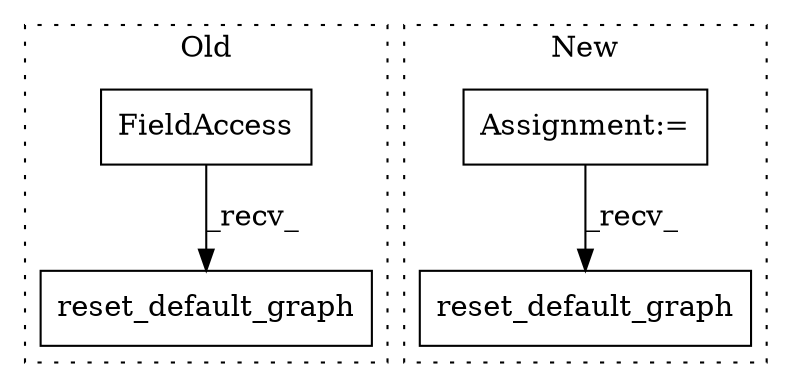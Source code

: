 digraph G {
subgraph cluster0 {
1 [label="reset_default_graph" a="32" s="5898" l="21" shape="box"];
3 [label="FieldAccess" a="22" s="5877" l="10" shape="box"];
label = "Old";
style="dotted";
}
subgraph cluster1 {
2 [label="reset_default_graph" a="32" s="6169" l="21" shape="box"];
4 [label="Assignment:=" a="7" s="6135" l="3" shape="box"];
label = "New";
style="dotted";
}
3 -> 1 [label="_recv_"];
4 -> 2 [label="_recv_"];
}
